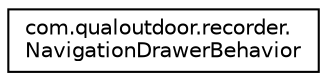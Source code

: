 digraph "Graphical Class Hierarchy"
{
  edge [fontname="Helvetica",fontsize="10",labelfontname="Helvetica",labelfontsize="10"];
  node [fontname="Helvetica",fontsize="10",shape=record];
  rankdir="LR";
  Node1 [label="com.qualoutdoor.recorder.\lNavigationDrawerBehavior",height=0.2,width=0.4,color="black", fillcolor="white", style="filled",URL="$classcom_1_1qualoutdoor_1_1recorder_1_1NavigationDrawerBehavior.html"];
}
